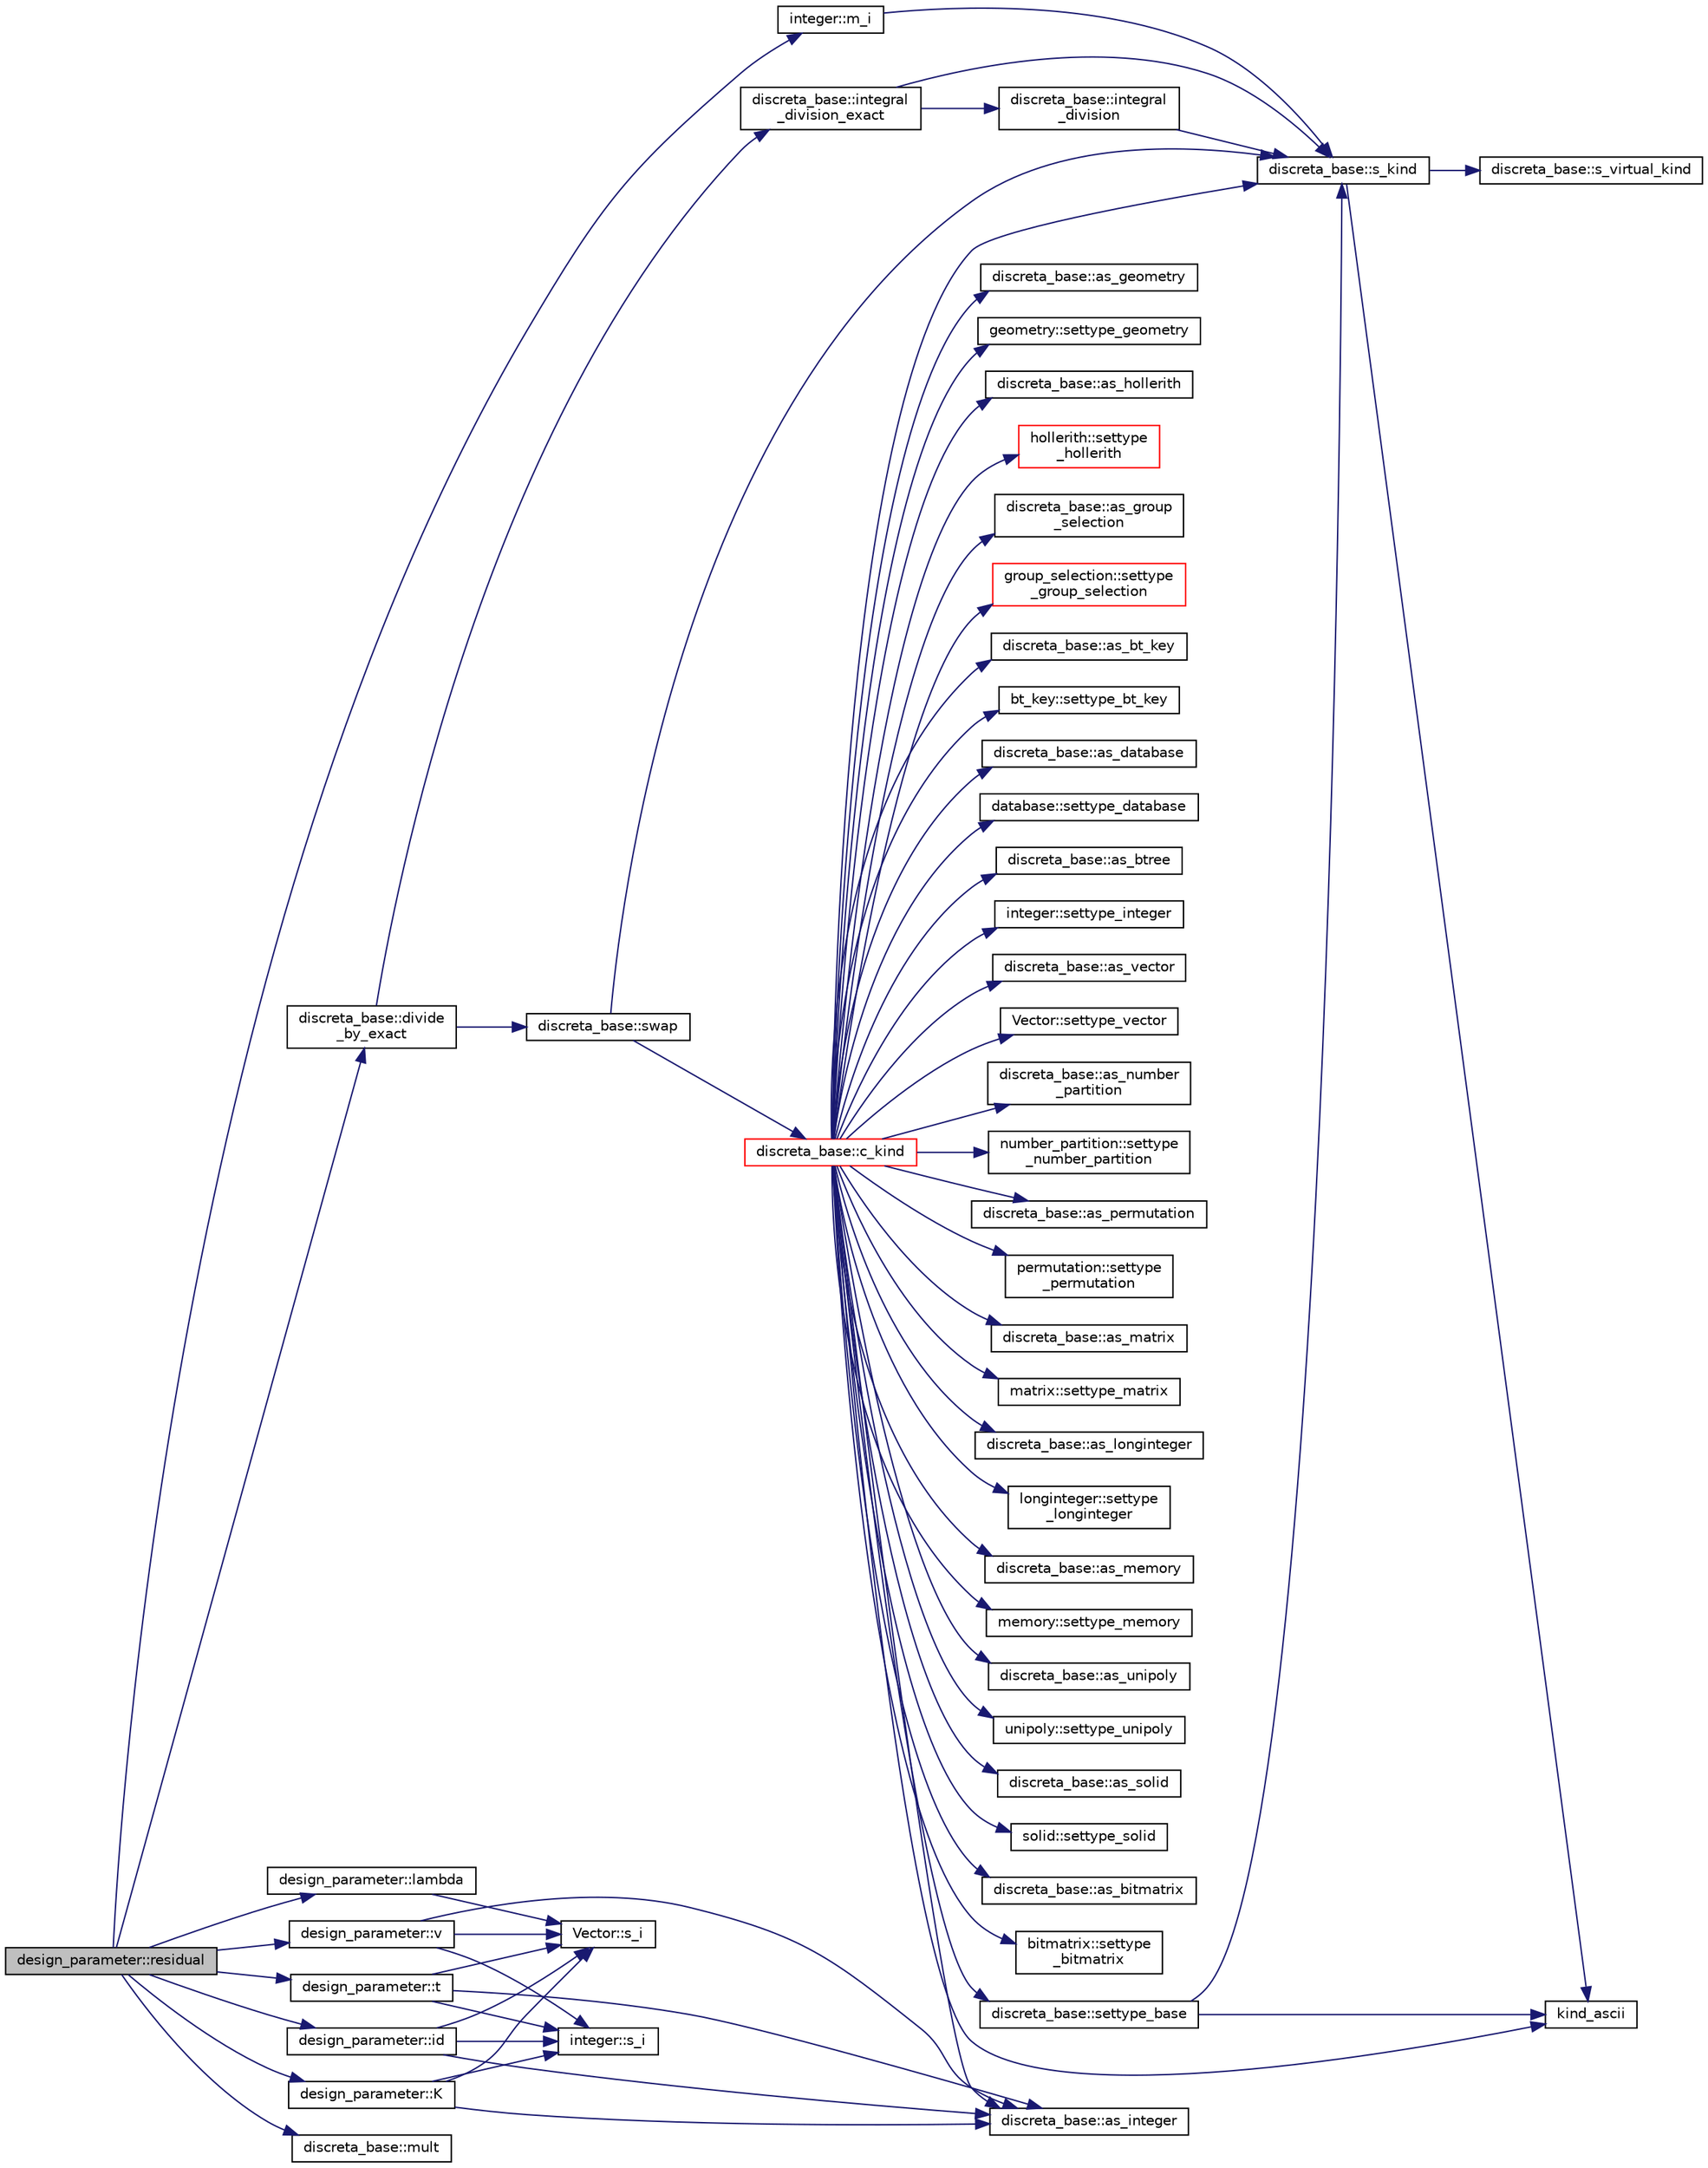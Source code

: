 digraph "design_parameter::residual"
{
  edge [fontname="Helvetica",fontsize="10",labelfontname="Helvetica",labelfontsize="10"];
  node [fontname="Helvetica",fontsize="10",shape=record];
  rankdir="LR";
  Node1458 [label="design_parameter::residual",height=0.2,width=0.4,color="black", fillcolor="grey75", style="filled", fontcolor="black"];
  Node1458 -> Node1459 [color="midnightblue",fontsize="10",style="solid",fontname="Helvetica"];
  Node1459 [label="integer::m_i",height=0.2,width=0.4,color="black", fillcolor="white", style="filled",URL="$d0/de5/classinteger.html#a869091f0a0f35f5354c8c4a70250e8a9"];
  Node1459 -> Node1460 [color="midnightblue",fontsize="10",style="solid",fontname="Helvetica"];
  Node1460 [label="discreta_base::s_kind",height=0.2,width=0.4,color="black", fillcolor="white", style="filled",URL="$d7/d71/classdiscreta__base.html#a8a830025c74adbbc3362418a7c2ba157"];
  Node1460 -> Node1461 [color="midnightblue",fontsize="10",style="solid",fontname="Helvetica"];
  Node1461 [label="discreta_base::s_virtual_kind",height=0.2,width=0.4,color="black", fillcolor="white", style="filled",URL="$d7/d71/classdiscreta__base.html#a52778a6d6943a468be083d0785d418fb"];
  Node1460 -> Node1462 [color="midnightblue",fontsize="10",style="solid",fontname="Helvetica"];
  Node1462 [label="kind_ascii",height=0.2,width=0.4,color="black", fillcolor="white", style="filled",URL="$d9/d60/discreta_8h.html#ad0ce825a9f29bc6cec27e1b64cfe27bf"];
  Node1458 -> Node1463 [color="midnightblue",fontsize="10",style="solid",fontname="Helvetica"];
  Node1463 [label="design_parameter::v",height=0.2,width=0.4,color="black", fillcolor="white", style="filled",URL="$da/d94/classdesign__parameter.html#a4fb1a94211c5a14072a459038b87a3ed"];
  Node1463 -> Node1464 [color="midnightblue",fontsize="10",style="solid",fontname="Helvetica"];
  Node1464 [label="Vector::s_i",height=0.2,width=0.4,color="black", fillcolor="white", style="filled",URL="$d5/db2/class_vector.html#a1c4fe1752523df8119f70dd550244871"];
  Node1463 -> Node1465 [color="midnightblue",fontsize="10",style="solid",fontname="Helvetica"];
  Node1465 [label="discreta_base::as_integer",height=0.2,width=0.4,color="black", fillcolor="white", style="filled",URL="$d7/d71/classdiscreta__base.html#a00d7691eaf874fd283d942692fe8dd26"];
  Node1463 -> Node1466 [color="midnightblue",fontsize="10",style="solid",fontname="Helvetica"];
  Node1466 [label="integer::s_i",height=0.2,width=0.4,color="black", fillcolor="white", style="filled",URL="$d0/de5/classinteger.html#adf28e9f94d4c844adaa950deeb80b904"];
  Node1458 -> Node1467 [color="midnightblue",fontsize="10",style="solid",fontname="Helvetica"];
  Node1467 [label="design_parameter::t",height=0.2,width=0.4,color="black", fillcolor="white", style="filled",URL="$da/d94/classdesign__parameter.html#acf428913d279e62bcadc66b34303ece2"];
  Node1467 -> Node1464 [color="midnightblue",fontsize="10",style="solid",fontname="Helvetica"];
  Node1467 -> Node1465 [color="midnightblue",fontsize="10",style="solid",fontname="Helvetica"];
  Node1467 -> Node1466 [color="midnightblue",fontsize="10",style="solid",fontname="Helvetica"];
  Node1458 -> Node1468 [color="midnightblue",fontsize="10",style="solid",fontname="Helvetica"];
  Node1468 [label="design_parameter::K",height=0.2,width=0.4,color="black", fillcolor="white", style="filled",URL="$da/d94/classdesign__parameter.html#a0960cd8a9ce482e57708344085b8d5ee"];
  Node1468 -> Node1464 [color="midnightblue",fontsize="10",style="solid",fontname="Helvetica"];
  Node1468 -> Node1465 [color="midnightblue",fontsize="10",style="solid",fontname="Helvetica"];
  Node1468 -> Node1466 [color="midnightblue",fontsize="10",style="solid",fontname="Helvetica"];
  Node1458 -> Node1469 [color="midnightblue",fontsize="10",style="solid",fontname="Helvetica"];
  Node1469 [label="design_parameter::lambda",height=0.2,width=0.4,color="black", fillcolor="white", style="filled",URL="$da/d94/classdesign__parameter.html#a53f496a4ef883ba3c06b500e48b238f5"];
  Node1469 -> Node1464 [color="midnightblue",fontsize="10",style="solid",fontname="Helvetica"];
  Node1458 -> Node1470 [color="midnightblue",fontsize="10",style="solid",fontname="Helvetica"];
  Node1470 [label="discreta_base::mult",height=0.2,width=0.4,color="black", fillcolor="white", style="filled",URL="$d7/d71/classdiscreta__base.html#a96f759b28f7c30bdfd95ac10f5972bd0"];
  Node1458 -> Node1471 [color="midnightblue",fontsize="10",style="solid",fontname="Helvetica"];
  Node1471 [label="discreta_base::divide\l_by_exact",height=0.2,width=0.4,color="black", fillcolor="white", style="filled",URL="$d7/d71/classdiscreta__base.html#a14ea31dd075b20644457db08319389ef"];
  Node1471 -> Node1472 [color="midnightblue",fontsize="10",style="solid",fontname="Helvetica"];
  Node1472 [label="discreta_base::integral\l_division_exact",height=0.2,width=0.4,color="black", fillcolor="white", style="filled",URL="$d7/d71/classdiscreta__base.html#a77aa5f7ddec1f6baa8fb39fa16f479af"];
  Node1472 -> Node1460 [color="midnightblue",fontsize="10",style="solid",fontname="Helvetica"];
  Node1472 -> Node1473 [color="midnightblue",fontsize="10",style="solid",fontname="Helvetica"];
  Node1473 [label="discreta_base::integral\l_division",height=0.2,width=0.4,color="black", fillcolor="white", style="filled",URL="$d7/d71/classdiscreta__base.html#a92b3001ac35af9185b316c0d8f89070e"];
  Node1473 -> Node1460 [color="midnightblue",fontsize="10",style="solid",fontname="Helvetica"];
  Node1471 -> Node1474 [color="midnightblue",fontsize="10",style="solid",fontname="Helvetica"];
  Node1474 [label="discreta_base::swap",height=0.2,width=0.4,color="black", fillcolor="white", style="filled",URL="$d7/d71/classdiscreta__base.html#a2e8acbb9d3476675dac5b6a583b0293e"];
  Node1474 -> Node1460 [color="midnightblue",fontsize="10",style="solid",fontname="Helvetica"];
  Node1474 -> Node1475 [color="midnightblue",fontsize="10",style="solid",fontname="Helvetica"];
  Node1475 [label="discreta_base::c_kind",height=0.2,width=0.4,color="red", fillcolor="white", style="filled",URL="$d7/d71/classdiscreta__base.html#adc2ff61589c2d083688e7a43f333cb62"];
  Node1475 -> Node1476 [color="midnightblue",fontsize="10",style="solid",fontname="Helvetica"];
  Node1476 [label="discreta_base::settype_base",height=0.2,width=0.4,color="black", fillcolor="white", style="filled",URL="$d7/d71/classdiscreta__base.html#a4f42899a89447d1c3993ea07c38f8ad4"];
  Node1476 -> Node1460 [color="midnightblue",fontsize="10",style="solid",fontname="Helvetica"];
  Node1476 -> Node1462 [color="midnightblue",fontsize="10",style="solid",fontname="Helvetica"];
  Node1475 -> Node1465 [color="midnightblue",fontsize="10",style="solid",fontname="Helvetica"];
  Node1475 -> Node1477 [color="midnightblue",fontsize="10",style="solid",fontname="Helvetica"];
  Node1477 [label="integer::settype_integer",height=0.2,width=0.4,color="black", fillcolor="white", style="filled",URL="$d0/de5/classinteger.html#a6265c65ef311229acd513d748faba796"];
  Node1475 -> Node1478 [color="midnightblue",fontsize="10",style="solid",fontname="Helvetica"];
  Node1478 [label="discreta_base::as_vector",height=0.2,width=0.4,color="black", fillcolor="white", style="filled",URL="$d7/d71/classdiscreta__base.html#a7bdd6cae39c380b128ee9e17e42cf020"];
  Node1475 -> Node1479 [color="midnightblue",fontsize="10",style="solid",fontname="Helvetica"];
  Node1479 [label="Vector::settype_vector",height=0.2,width=0.4,color="black", fillcolor="white", style="filled",URL="$d5/db2/class_vector.html#a34e0d00b18c051f23904a8429fa6c8b4"];
  Node1475 -> Node1480 [color="midnightblue",fontsize="10",style="solid",fontname="Helvetica"];
  Node1480 [label="discreta_base::as_number\l_partition",height=0.2,width=0.4,color="black", fillcolor="white", style="filled",URL="$d7/d71/classdiscreta__base.html#a307aa09de0e925d46697707968ffab00"];
  Node1475 -> Node1481 [color="midnightblue",fontsize="10",style="solid",fontname="Helvetica"];
  Node1481 [label="number_partition::settype\l_number_partition",height=0.2,width=0.4,color="black", fillcolor="white", style="filled",URL="$df/d50/classnumber__partition.html#a3aaec1b557758f643ffc8555bbc358be"];
  Node1475 -> Node1482 [color="midnightblue",fontsize="10",style="solid",fontname="Helvetica"];
  Node1482 [label="discreta_base::as_permutation",height=0.2,width=0.4,color="black", fillcolor="white", style="filled",URL="$d7/d71/classdiscreta__base.html#aa4e72f36a82984239b12ae831e131098"];
  Node1475 -> Node1483 [color="midnightblue",fontsize="10",style="solid",fontname="Helvetica"];
  Node1483 [label="permutation::settype\l_permutation",height=0.2,width=0.4,color="black", fillcolor="white", style="filled",URL="$d0/d08/classpermutation.html#af1eea29f86195cede9562e444664c28c"];
  Node1475 -> Node1484 [color="midnightblue",fontsize="10",style="solid",fontname="Helvetica"];
  Node1484 [label="discreta_base::as_matrix",height=0.2,width=0.4,color="black", fillcolor="white", style="filled",URL="$d7/d71/classdiscreta__base.html#ae4d7f56d917a4707b838fbffde6467ff"];
  Node1475 -> Node1485 [color="midnightblue",fontsize="10",style="solid",fontname="Helvetica"];
  Node1485 [label="matrix::settype_matrix",height=0.2,width=0.4,color="black", fillcolor="white", style="filled",URL="$d1/d8d/classmatrix.html#a1780283a64a789e4084d792683d276bb"];
  Node1475 -> Node1486 [color="midnightblue",fontsize="10",style="solid",fontname="Helvetica"];
  Node1486 [label="discreta_base::as_longinteger",height=0.2,width=0.4,color="black", fillcolor="white", style="filled",URL="$d7/d71/classdiscreta__base.html#a20a094639eb711b10c8694c51937f7cd"];
  Node1475 -> Node1487 [color="midnightblue",fontsize="10",style="solid",fontname="Helvetica"];
  Node1487 [label="longinteger::settype\l_longinteger",height=0.2,width=0.4,color="black", fillcolor="white", style="filled",URL="$d3/d71/classlonginteger.html#ae5f811ece8df31b9ff114368a18e1dc5"];
  Node1475 -> Node1488 [color="midnightblue",fontsize="10",style="solid",fontname="Helvetica"];
  Node1488 [label="discreta_base::as_memory",height=0.2,width=0.4,color="black", fillcolor="white", style="filled",URL="$d7/d71/classdiscreta__base.html#ad94b2d7dce0cd4fa22db57f6e79c4bd2"];
  Node1475 -> Node1489 [color="midnightblue",fontsize="10",style="solid",fontname="Helvetica"];
  Node1489 [label="memory::settype_memory",height=0.2,width=0.4,color="black", fillcolor="white", style="filled",URL="$d8/d99/classmemory.html#a33aae277f9b8fe36b02e9d5da895451b"];
  Node1475 -> Node1490 [color="midnightblue",fontsize="10",style="solid",fontname="Helvetica"];
  Node1490 [label="discreta_base::as_unipoly",height=0.2,width=0.4,color="black", fillcolor="white", style="filled",URL="$d7/d71/classdiscreta__base.html#ad50d8027f039fe5c2478cddb243adc9d"];
  Node1475 -> Node1491 [color="midnightblue",fontsize="10",style="solid",fontname="Helvetica"];
  Node1491 [label="unipoly::settype_unipoly",height=0.2,width=0.4,color="black", fillcolor="white", style="filled",URL="$d1/d89/classunipoly.html#a8db854fcc85c5e1150b1f1b1c005c95b"];
  Node1475 -> Node1492 [color="midnightblue",fontsize="10",style="solid",fontname="Helvetica"];
  Node1492 [label="discreta_base::as_solid",height=0.2,width=0.4,color="black", fillcolor="white", style="filled",URL="$d7/d71/classdiscreta__base.html#a1fc5f2b85ec97ab0a69dd64903c970a5"];
  Node1475 -> Node1493 [color="midnightblue",fontsize="10",style="solid",fontname="Helvetica"];
  Node1493 [label="solid::settype_solid",height=0.2,width=0.4,color="black", fillcolor="white", style="filled",URL="$d8/def/classsolid.html#a775bd4821f75a8aee4ea3d4335ff90e0"];
  Node1475 -> Node1494 [color="midnightblue",fontsize="10",style="solid",fontname="Helvetica"];
  Node1494 [label="discreta_base::as_bitmatrix",height=0.2,width=0.4,color="black", fillcolor="white", style="filled",URL="$d7/d71/classdiscreta__base.html#a071ad54ea8ef6c9d1d15f532e5a76df6"];
  Node1475 -> Node1495 [color="midnightblue",fontsize="10",style="solid",fontname="Helvetica"];
  Node1495 [label="bitmatrix::settype\l_bitmatrix",height=0.2,width=0.4,color="black", fillcolor="white", style="filled",URL="$de/dc8/classbitmatrix.html#acb571d947f9526665ebbdc0ce3e2a973"];
  Node1475 -> Node1496 [color="midnightblue",fontsize="10",style="solid",fontname="Helvetica"];
  Node1496 [label="discreta_base::as_geometry",height=0.2,width=0.4,color="black", fillcolor="white", style="filled",URL="$d7/d71/classdiscreta__base.html#a38fc7b4cdd830703e9d87354b79bc5c8"];
  Node1475 -> Node1497 [color="midnightblue",fontsize="10",style="solid",fontname="Helvetica"];
  Node1497 [label="geometry::settype_geometry",height=0.2,width=0.4,color="black", fillcolor="white", style="filled",URL="$da/d44/classgeometry.html#ab4a336baba6a3f56f5ffa053a5be5ba7"];
  Node1475 -> Node1498 [color="midnightblue",fontsize="10",style="solid",fontname="Helvetica"];
  Node1498 [label="discreta_base::as_hollerith",height=0.2,width=0.4,color="black", fillcolor="white", style="filled",URL="$d7/d71/classdiscreta__base.html#a3e66f82711f314710107e2f29e589690"];
  Node1475 -> Node1499 [color="midnightblue",fontsize="10",style="solid",fontname="Helvetica"];
  Node1499 [label="hollerith::settype\l_hollerith",height=0.2,width=0.4,color="red", fillcolor="white", style="filled",URL="$d8/d99/classhollerith.html#a23bbd4acfc88a0e90f1245f243f51f76"];
  Node1475 -> Node1501 [color="midnightblue",fontsize="10",style="solid",fontname="Helvetica"];
  Node1501 [label="discreta_base::as_group\l_selection",height=0.2,width=0.4,color="black", fillcolor="white", style="filled",URL="$d7/d71/classdiscreta__base.html#aae1bac4883c567718bef9fb610abbdc8"];
  Node1475 -> Node1502 [color="midnightblue",fontsize="10",style="solid",fontname="Helvetica"];
  Node1502 [label="group_selection::settype\l_group_selection",height=0.2,width=0.4,color="red", fillcolor="white", style="filled",URL="$d6/db0/classgroup__selection.html#a015ed73b7b8d784bedd4d11ac1fc0ec1"];
  Node1475 -> Node1504 [color="midnightblue",fontsize="10",style="solid",fontname="Helvetica"];
  Node1504 [label="discreta_base::as_bt_key",height=0.2,width=0.4,color="black", fillcolor="white", style="filled",URL="$d7/d71/classdiscreta__base.html#a2734c6e08dca17cf6588bd5064ec1b9f"];
  Node1475 -> Node1505 [color="midnightblue",fontsize="10",style="solid",fontname="Helvetica"];
  Node1505 [label="bt_key::settype_bt_key",height=0.2,width=0.4,color="black", fillcolor="white", style="filled",URL="$d1/de5/classbt__key.html#a352bb10beb7c789d8d29373035824800"];
  Node1475 -> Node1506 [color="midnightblue",fontsize="10",style="solid",fontname="Helvetica"];
  Node1506 [label="discreta_base::as_database",height=0.2,width=0.4,color="black", fillcolor="white", style="filled",URL="$d7/d71/classdiscreta__base.html#ab055d39d58210a2b03ba3d33703b09a9"];
  Node1475 -> Node1507 [color="midnightblue",fontsize="10",style="solid",fontname="Helvetica"];
  Node1507 [label="database::settype_database",height=0.2,width=0.4,color="black", fillcolor="white", style="filled",URL="$db/d72/classdatabase.html#a014639aa001462e480eb1f3984839b72"];
  Node1475 -> Node1508 [color="midnightblue",fontsize="10",style="solid",fontname="Helvetica"];
  Node1508 [label="discreta_base::as_btree",height=0.2,width=0.4,color="black", fillcolor="white", style="filled",URL="$d7/d71/classdiscreta__base.html#a78e76674cef2ec113c17989c11288778"];
  Node1475 -> Node1462 [color="midnightblue",fontsize="10",style="solid",fontname="Helvetica"];
  Node1475 -> Node1460 [color="midnightblue",fontsize="10",style="solid",fontname="Helvetica"];
  Node1458 -> Node1514 [color="midnightblue",fontsize="10",style="solid",fontname="Helvetica"];
  Node1514 [label="design_parameter::id",height=0.2,width=0.4,color="black", fillcolor="white", style="filled",URL="$da/d94/classdesign__parameter.html#ae83312a3e4d40a0ce15b649d3fe3ff19"];
  Node1514 -> Node1464 [color="midnightblue",fontsize="10",style="solid",fontname="Helvetica"];
  Node1514 -> Node1465 [color="midnightblue",fontsize="10",style="solid",fontname="Helvetica"];
  Node1514 -> Node1466 [color="midnightblue",fontsize="10",style="solid",fontname="Helvetica"];
}
